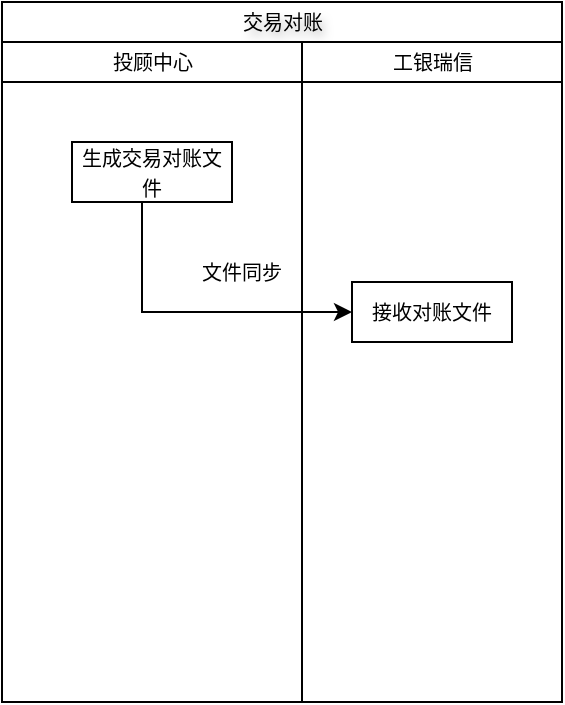 <mxfile version="24.7.16">
  <diagram id="C5RBs43oDa-KdzZeNtuy" name="Page-1">
    <mxGraphModel dx="842" dy="510" grid="1" gridSize="10" guides="1" tooltips="1" connect="1" arrows="1" fold="1" page="1" pageScale="1" pageWidth="827" pageHeight="1169" math="0" shadow="0">
      <root>
        <mxCell id="WIyWlLk6GJQsqaUBKTNV-0" />
        <mxCell id="WIyWlLk6GJQsqaUBKTNV-1" parent="WIyWlLk6GJQsqaUBKTNV-0" />
        <mxCell id="h7xZuedNb9UHP-sqhDYE-1" value="&lt;font style=&quot;font-size: 10px;&quot;&gt;交易对账&lt;/font&gt;" style="swimlane;childLayout=stackLayout;resizeParent=1;resizeParentMax=0;startSize=20;html=1;fontSize=10;fontStyle=0;fontFamily=微软雅黑;fontColor=default;textShadow=1;align=center;" vertex="1" parent="WIyWlLk6GJQsqaUBKTNV-1">
          <mxGeometry x="230.0" y="260" width="280.0" height="350" as="geometry">
            <mxRectangle x="230.0" y="240" width="60" height="30" as="alternateBounds" />
          </mxGeometry>
        </mxCell>
        <mxCell id="h7xZuedNb9UHP-sqhDYE-2" value="&lt;font face=&quot;微软雅黑&quot; style=&quot;font-size: 10px;&quot;&gt;投顾中心&lt;/font&gt;" style="swimlane;startSize=20;html=1;fontStyle=0" vertex="1" parent="h7xZuedNb9UHP-sqhDYE-1">
          <mxGeometry y="20" width="150.0" height="330" as="geometry" />
        </mxCell>
        <mxCell id="h7xZuedNb9UHP-sqhDYE-5" value="&lt;font style=&quot;font-size: 10px;&quot;&gt;生成交易对账文件&lt;/font&gt;" style="rounded=0;whiteSpace=wrap;html=1;" vertex="1" parent="h7xZuedNb9UHP-sqhDYE-2">
          <mxGeometry x="35" y="50" width="80" height="30" as="geometry" />
        </mxCell>
        <mxCell id="h7xZuedNb9UHP-sqhDYE-10" value="&lt;span style=&quot;font-size: 10px;&quot;&gt;文件同步&lt;/span&gt;" style="text;html=1;align=center;verticalAlign=middle;whiteSpace=wrap;rounded=0;" vertex="1" parent="h7xZuedNb9UHP-sqhDYE-2">
          <mxGeometry x="90.0" y="100" width="60" height="30" as="geometry" />
        </mxCell>
        <mxCell id="h7xZuedNb9UHP-sqhDYE-3" value="工银瑞信" style="swimlane;startSize=20;html=1;fontSize=10;fontStyle=0" vertex="1" parent="h7xZuedNb9UHP-sqhDYE-1">
          <mxGeometry x="150.0" y="20" width="130" height="330" as="geometry" />
        </mxCell>
        <mxCell id="h7xZuedNb9UHP-sqhDYE-7" value="&lt;span style=&quot;font-size: 10px;&quot;&gt;接收对账文件&lt;/span&gt;" style="rounded=0;whiteSpace=wrap;html=1;" vertex="1" parent="h7xZuedNb9UHP-sqhDYE-3">
          <mxGeometry x="25.0" y="120" width="80" height="30" as="geometry" />
        </mxCell>
        <mxCell id="h7xZuedNb9UHP-sqhDYE-9" style="edgeStyle=orthogonalEdgeStyle;rounded=0;orthogonalLoop=1;jettySize=auto;html=1;entryX=0;entryY=0.5;entryDx=0;entryDy=0;" edge="1" parent="h7xZuedNb9UHP-sqhDYE-1" source="h7xZuedNb9UHP-sqhDYE-5" target="h7xZuedNb9UHP-sqhDYE-7">
          <mxGeometry relative="1" as="geometry">
            <Array as="points">
              <mxPoint x="70" y="155" />
            </Array>
          </mxGeometry>
        </mxCell>
      </root>
    </mxGraphModel>
  </diagram>
</mxfile>
